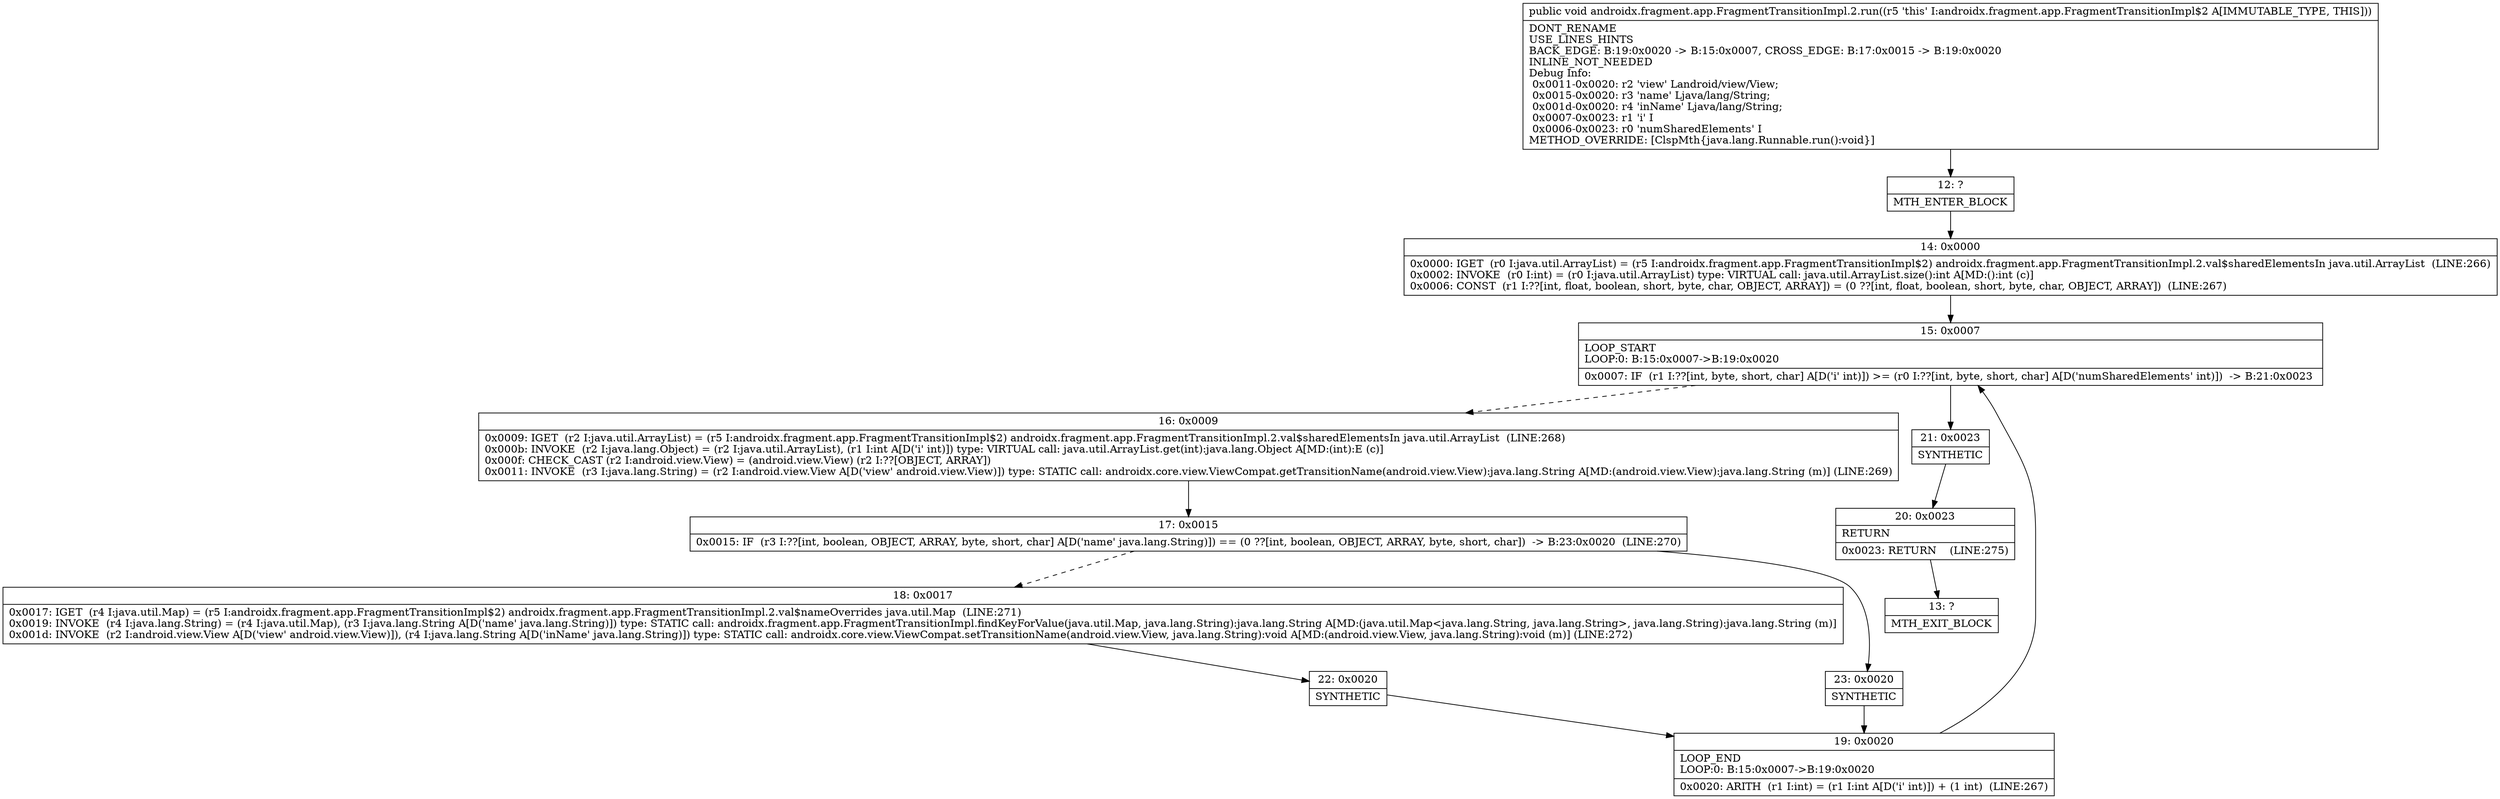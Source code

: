 digraph "CFG forandroidx.fragment.app.FragmentTransitionImpl.2.run()V" {
Node_12 [shape=record,label="{12\:\ ?|MTH_ENTER_BLOCK\l}"];
Node_14 [shape=record,label="{14\:\ 0x0000|0x0000: IGET  (r0 I:java.util.ArrayList) = (r5 I:androidx.fragment.app.FragmentTransitionImpl$2) androidx.fragment.app.FragmentTransitionImpl.2.val$sharedElementsIn java.util.ArrayList  (LINE:266)\l0x0002: INVOKE  (r0 I:int) = (r0 I:java.util.ArrayList) type: VIRTUAL call: java.util.ArrayList.size():int A[MD:():int (c)]\l0x0006: CONST  (r1 I:??[int, float, boolean, short, byte, char, OBJECT, ARRAY]) = (0 ??[int, float, boolean, short, byte, char, OBJECT, ARRAY])  (LINE:267)\l}"];
Node_15 [shape=record,label="{15\:\ 0x0007|LOOP_START\lLOOP:0: B:15:0x0007\-\>B:19:0x0020\l|0x0007: IF  (r1 I:??[int, byte, short, char] A[D('i' int)]) \>= (r0 I:??[int, byte, short, char] A[D('numSharedElements' int)])  \-\> B:21:0x0023 \l}"];
Node_16 [shape=record,label="{16\:\ 0x0009|0x0009: IGET  (r2 I:java.util.ArrayList) = (r5 I:androidx.fragment.app.FragmentTransitionImpl$2) androidx.fragment.app.FragmentTransitionImpl.2.val$sharedElementsIn java.util.ArrayList  (LINE:268)\l0x000b: INVOKE  (r2 I:java.lang.Object) = (r2 I:java.util.ArrayList), (r1 I:int A[D('i' int)]) type: VIRTUAL call: java.util.ArrayList.get(int):java.lang.Object A[MD:(int):E (c)]\l0x000f: CHECK_CAST (r2 I:android.view.View) = (android.view.View) (r2 I:??[OBJECT, ARRAY]) \l0x0011: INVOKE  (r3 I:java.lang.String) = (r2 I:android.view.View A[D('view' android.view.View)]) type: STATIC call: androidx.core.view.ViewCompat.getTransitionName(android.view.View):java.lang.String A[MD:(android.view.View):java.lang.String (m)] (LINE:269)\l}"];
Node_17 [shape=record,label="{17\:\ 0x0015|0x0015: IF  (r3 I:??[int, boolean, OBJECT, ARRAY, byte, short, char] A[D('name' java.lang.String)]) == (0 ??[int, boolean, OBJECT, ARRAY, byte, short, char])  \-\> B:23:0x0020  (LINE:270)\l}"];
Node_18 [shape=record,label="{18\:\ 0x0017|0x0017: IGET  (r4 I:java.util.Map) = (r5 I:androidx.fragment.app.FragmentTransitionImpl$2) androidx.fragment.app.FragmentTransitionImpl.2.val$nameOverrides java.util.Map  (LINE:271)\l0x0019: INVOKE  (r4 I:java.lang.String) = (r4 I:java.util.Map), (r3 I:java.lang.String A[D('name' java.lang.String)]) type: STATIC call: androidx.fragment.app.FragmentTransitionImpl.findKeyForValue(java.util.Map, java.lang.String):java.lang.String A[MD:(java.util.Map\<java.lang.String, java.lang.String\>, java.lang.String):java.lang.String (m)]\l0x001d: INVOKE  (r2 I:android.view.View A[D('view' android.view.View)]), (r4 I:java.lang.String A[D('inName' java.lang.String)]) type: STATIC call: androidx.core.view.ViewCompat.setTransitionName(android.view.View, java.lang.String):void A[MD:(android.view.View, java.lang.String):void (m)] (LINE:272)\l}"];
Node_22 [shape=record,label="{22\:\ 0x0020|SYNTHETIC\l}"];
Node_19 [shape=record,label="{19\:\ 0x0020|LOOP_END\lLOOP:0: B:15:0x0007\-\>B:19:0x0020\l|0x0020: ARITH  (r1 I:int) = (r1 I:int A[D('i' int)]) + (1 int)  (LINE:267)\l}"];
Node_23 [shape=record,label="{23\:\ 0x0020|SYNTHETIC\l}"];
Node_21 [shape=record,label="{21\:\ 0x0023|SYNTHETIC\l}"];
Node_20 [shape=record,label="{20\:\ 0x0023|RETURN\l|0x0023: RETURN    (LINE:275)\l}"];
Node_13 [shape=record,label="{13\:\ ?|MTH_EXIT_BLOCK\l}"];
MethodNode[shape=record,label="{public void androidx.fragment.app.FragmentTransitionImpl.2.run((r5 'this' I:androidx.fragment.app.FragmentTransitionImpl$2 A[IMMUTABLE_TYPE, THIS]))  | DONT_RENAME\lUSE_LINES_HINTS\lBACK_EDGE: B:19:0x0020 \-\> B:15:0x0007, CROSS_EDGE: B:17:0x0015 \-\> B:19:0x0020\lINLINE_NOT_NEEDED\lDebug Info:\l  0x0011\-0x0020: r2 'view' Landroid\/view\/View;\l  0x0015\-0x0020: r3 'name' Ljava\/lang\/String;\l  0x001d\-0x0020: r4 'inName' Ljava\/lang\/String;\l  0x0007\-0x0023: r1 'i' I\l  0x0006\-0x0023: r0 'numSharedElements' I\lMETHOD_OVERRIDE: [ClspMth\{java.lang.Runnable.run():void\}]\l}"];
MethodNode -> Node_12;Node_12 -> Node_14;
Node_14 -> Node_15;
Node_15 -> Node_16[style=dashed];
Node_15 -> Node_21;
Node_16 -> Node_17;
Node_17 -> Node_18[style=dashed];
Node_17 -> Node_23;
Node_18 -> Node_22;
Node_22 -> Node_19;
Node_19 -> Node_15;
Node_23 -> Node_19;
Node_21 -> Node_20;
Node_20 -> Node_13;
}

